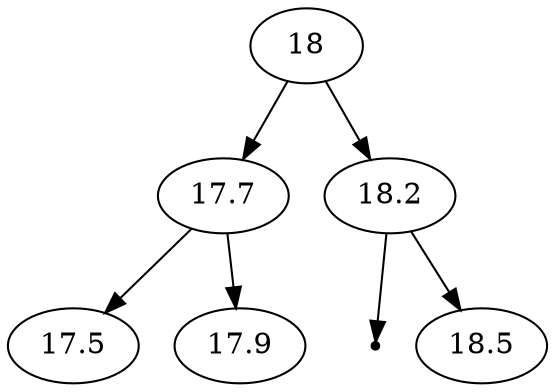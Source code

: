 digraph G{
	18;
	18 -> 17.7;
	17.7 -> 17.5;
	17.7 -> 17.9;
	18 -> 18.2;
	null395834607 [shape=point];
	18.2 -> null395834607;
	18.2 -> 18.5;
}